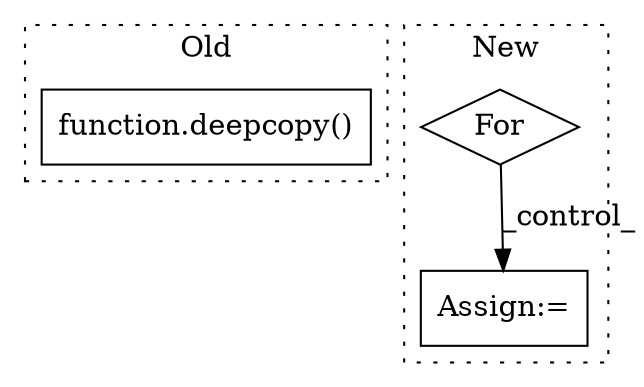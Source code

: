 digraph G {
subgraph cluster0 {
1 [label="function.deepcopy()" a="75" s="6056,6071" l="9,1" shape="box"];
label = "Old";
style="dotted";
}
subgraph cluster1 {
2 [label="For" a="107" s="6040,6059" l="4,14" shape="diamond"];
3 [label="Assign:=" a="68" s="6334" l="4" shape="box"];
label = "New";
style="dotted";
}
2 -> 3 [label="_control_"];
}